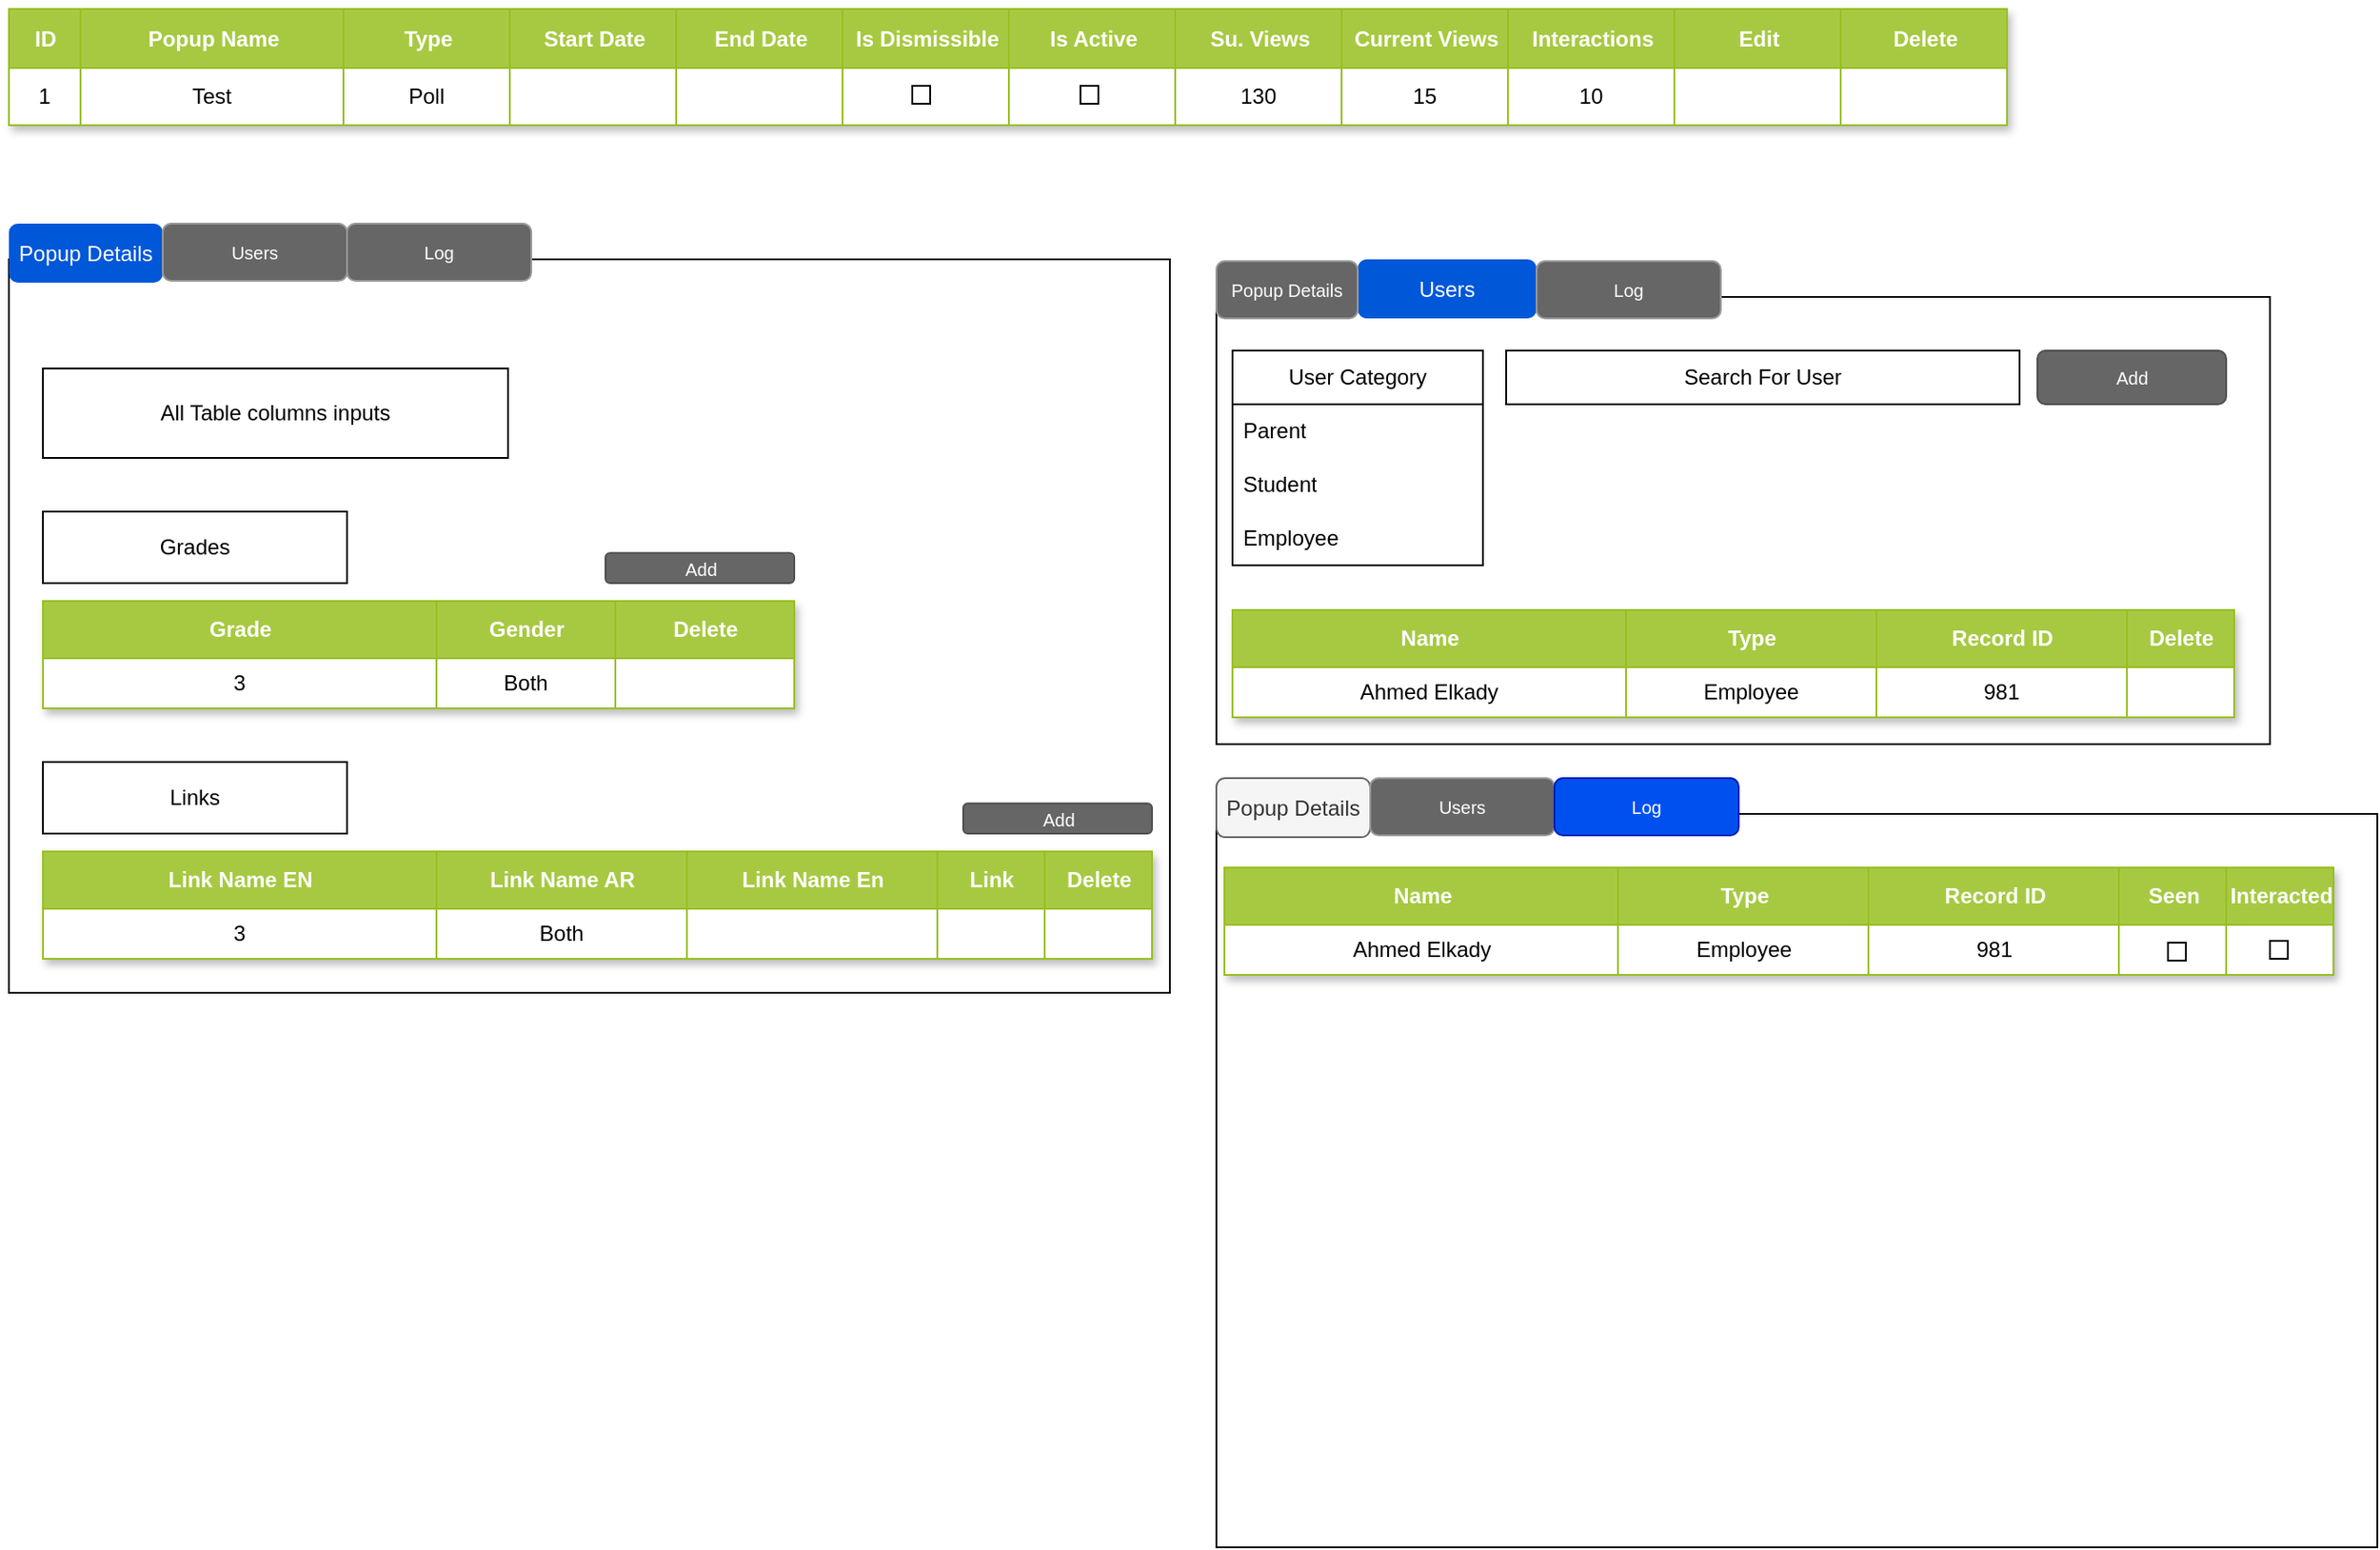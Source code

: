<mxfile version="21.3.2" type="github">
  <diagram name="Page-1" id="TvVP--hTTZ7JS1iYv5z9">
    <mxGraphModel dx="1195" dy="1757" grid="1" gridSize="10" guides="1" tooltips="1" connect="1" arrows="1" fold="1" page="1" pageScale="1" pageWidth="850" pageHeight="1100" math="0" shadow="0">
      <root>
        <mxCell id="0" />
        <mxCell id="1" parent="0" />
        <mxCell id="BhC0ykpDN5b_gu4P3pER-1" value="Assets" style="childLayout=tableLayout;recursiveResize=0;strokeColor=#98bf21;fillColor=#A7C942;shadow=1;" vertex="1" parent="1">
          <mxGeometry x="11" y="-770" width="1117" height="65" as="geometry" />
        </mxCell>
        <mxCell id="BhC0ykpDN5b_gu4P3pER-2" style="shape=tableRow;horizontal=0;startSize=0;swimlaneHead=0;swimlaneBody=0;top=0;left=0;bottom=0;right=0;dropTarget=0;collapsible=0;recursiveResize=0;expand=0;fontStyle=0;strokeColor=inherit;fillColor=#ffffff;" vertex="1" parent="BhC0ykpDN5b_gu4P3pER-1">
          <mxGeometry width="1117" height="33" as="geometry" />
        </mxCell>
        <mxCell id="BhC0ykpDN5b_gu4P3pER-3" value="ID" style="connectable=0;recursiveResize=0;strokeColor=inherit;fillColor=#A7C942;align=center;fontStyle=1;fontColor=#FFFFFF;html=1;" vertex="1" parent="BhC0ykpDN5b_gu4P3pER-2">
          <mxGeometry width="40" height="33" as="geometry">
            <mxRectangle width="40" height="33" as="alternateBounds" />
          </mxGeometry>
        </mxCell>
        <mxCell id="BhC0ykpDN5b_gu4P3pER-4" value="Popup Name" style="connectable=0;recursiveResize=0;strokeColor=inherit;fillColor=#A7C942;align=center;fontStyle=1;fontColor=#FFFFFF;html=1;" vertex="1" parent="BhC0ykpDN5b_gu4P3pER-2">
          <mxGeometry x="40" width="147" height="33" as="geometry">
            <mxRectangle width="147" height="33" as="alternateBounds" />
          </mxGeometry>
        </mxCell>
        <mxCell id="BhC0ykpDN5b_gu4P3pER-5" value="Type" style="connectable=0;recursiveResize=0;strokeColor=inherit;fillColor=#A7C942;align=center;fontStyle=1;fontColor=#FFFFFF;html=1;" vertex="1" parent="BhC0ykpDN5b_gu4P3pER-2">
          <mxGeometry x="187" width="93" height="33" as="geometry">
            <mxRectangle width="93" height="33" as="alternateBounds" />
          </mxGeometry>
        </mxCell>
        <mxCell id="BhC0ykpDN5b_gu4P3pER-22" value="Start Date" style="connectable=0;recursiveResize=0;strokeColor=inherit;fillColor=#A7C942;align=center;fontStyle=1;fontColor=#FFFFFF;html=1;" vertex="1" parent="BhC0ykpDN5b_gu4P3pER-2">
          <mxGeometry x="280" width="93" height="33" as="geometry">
            <mxRectangle width="93" height="33" as="alternateBounds" />
          </mxGeometry>
        </mxCell>
        <mxCell id="BhC0ykpDN5b_gu4P3pER-27" value="End Date" style="connectable=0;recursiveResize=0;strokeColor=inherit;fillColor=#A7C942;align=center;fontStyle=1;fontColor=#FFFFFF;html=1;" vertex="1" parent="BhC0ykpDN5b_gu4P3pER-2">
          <mxGeometry x="373" width="93" height="33" as="geometry">
            <mxRectangle width="93" height="33" as="alternateBounds" />
          </mxGeometry>
        </mxCell>
        <mxCell id="BhC0ykpDN5b_gu4P3pER-32" value="Is Dismissible" style="connectable=0;recursiveResize=0;strokeColor=inherit;fillColor=#A7C942;align=center;fontStyle=1;fontColor=#FFFFFF;html=1;" vertex="1" parent="BhC0ykpDN5b_gu4P3pER-2">
          <mxGeometry x="466" width="93" height="33" as="geometry">
            <mxRectangle width="93" height="33" as="alternateBounds" />
          </mxGeometry>
        </mxCell>
        <mxCell id="BhC0ykpDN5b_gu4P3pER-37" value="Is Active" style="connectable=0;recursiveResize=0;strokeColor=inherit;fillColor=#A7C942;align=center;fontStyle=1;fontColor=#FFFFFF;html=1;" vertex="1" parent="BhC0ykpDN5b_gu4P3pER-2">
          <mxGeometry x="559" width="93" height="33" as="geometry">
            <mxRectangle width="93" height="33" as="alternateBounds" />
          </mxGeometry>
        </mxCell>
        <mxCell id="BhC0ykpDN5b_gu4P3pER-50" value="Su. Views" style="connectable=0;recursiveResize=0;strokeColor=inherit;fillColor=#A7C942;align=center;fontStyle=1;fontColor=#FFFFFF;html=1;" vertex="1" parent="BhC0ykpDN5b_gu4P3pER-2">
          <mxGeometry x="652" width="93" height="33" as="geometry">
            <mxRectangle width="93" height="33" as="alternateBounds" />
          </mxGeometry>
        </mxCell>
        <mxCell id="BhC0ykpDN5b_gu4P3pER-46" value="Current Views" style="connectable=0;recursiveResize=0;strokeColor=inherit;fillColor=#A7C942;align=center;fontStyle=1;fontColor=#FFFFFF;html=1;" vertex="1" parent="BhC0ykpDN5b_gu4P3pER-2">
          <mxGeometry x="745" width="93" height="33" as="geometry">
            <mxRectangle width="93" height="33" as="alternateBounds" />
          </mxGeometry>
        </mxCell>
        <mxCell id="BhC0ykpDN5b_gu4P3pER-48" value="Interactions" style="connectable=0;recursiveResize=0;strokeColor=inherit;fillColor=#A7C942;align=center;fontStyle=1;fontColor=#FFFFFF;html=1;" vertex="1" parent="BhC0ykpDN5b_gu4P3pER-2">
          <mxGeometry x="838" width="93" height="33" as="geometry">
            <mxRectangle width="93" height="33" as="alternateBounds" />
          </mxGeometry>
        </mxCell>
        <mxCell id="BhC0ykpDN5b_gu4P3pER-77" value="Edit" style="connectable=0;recursiveResize=0;strokeColor=inherit;fillColor=#A7C942;align=center;fontStyle=1;fontColor=#FFFFFF;html=1;" vertex="1" parent="BhC0ykpDN5b_gu4P3pER-2">
          <mxGeometry x="931" width="93" height="33" as="geometry">
            <mxRectangle width="93" height="33" as="alternateBounds" />
          </mxGeometry>
        </mxCell>
        <mxCell id="BhC0ykpDN5b_gu4P3pER-79" value="Delete" style="connectable=0;recursiveResize=0;strokeColor=inherit;fillColor=#A7C942;align=center;fontStyle=1;fontColor=#FFFFFF;html=1;" vertex="1" parent="BhC0ykpDN5b_gu4P3pER-2">
          <mxGeometry x="1024" width="93" height="33" as="geometry">
            <mxRectangle width="93" height="33" as="alternateBounds" />
          </mxGeometry>
        </mxCell>
        <mxCell id="BhC0ykpDN5b_gu4P3pER-6" value="" style="shape=tableRow;horizontal=0;startSize=0;swimlaneHead=0;swimlaneBody=0;top=0;left=0;bottom=0;right=0;dropTarget=0;collapsible=0;recursiveResize=0;expand=0;fontStyle=0;strokeColor=inherit;fillColor=#ffffff;" vertex="1" parent="BhC0ykpDN5b_gu4P3pER-1">
          <mxGeometry y="33" width="1117" height="32" as="geometry" />
        </mxCell>
        <mxCell id="BhC0ykpDN5b_gu4P3pER-7" value="1" style="connectable=0;recursiveResize=0;strokeColor=inherit;fillColor=inherit;align=center;whiteSpace=wrap;html=1;" vertex="1" parent="BhC0ykpDN5b_gu4P3pER-6">
          <mxGeometry width="40" height="32" as="geometry">
            <mxRectangle width="40" height="32" as="alternateBounds" />
          </mxGeometry>
        </mxCell>
        <mxCell id="BhC0ykpDN5b_gu4P3pER-8" value="Test" style="connectable=0;recursiveResize=0;strokeColor=inherit;fillColor=inherit;align=center;whiteSpace=wrap;html=1;" vertex="1" parent="BhC0ykpDN5b_gu4P3pER-6">
          <mxGeometry x="40" width="147" height="32" as="geometry">
            <mxRectangle width="147" height="32" as="alternateBounds" />
          </mxGeometry>
        </mxCell>
        <mxCell id="BhC0ykpDN5b_gu4P3pER-9" value="Poll" style="connectable=0;recursiveResize=0;strokeColor=inherit;fillColor=inherit;align=center;whiteSpace=wrap;html=1;" vertex="1" parent="BhC0ykpDN5b_gu4P3pER-6">
          <mxGeometry x="187" width="93" height="32" as="geometry">
            <mxRectangle width="93" height="32" as="alternateBounds" />
          </mxGeometry>
        </mxCell>
        <mxCell id="BhC0ykpDN5b_gu4P3pER-23" style="connectable=0;recursiveResize=0;strokeColor=inherit;fillColor=inherit;align=center;whiteSpace=wrap;html=1;" vertex="1" parent="BhC0ykpDN5b_gu4P3pER-6">
          <mxGeometry x="280" width="93" height="32" as="geometry">
            <mxRectangle width="93" height="32" as="alternateBounds" />
          </mxGeometry>
        </mxCell>
        <mxCell id="BhC0ykpDN5b_gu4P3pER-28" style="connectable=0;recursiveResize=0;strokeColor=inherit;fillColor=inherit;align=center;whiteSpace=wrap;html=1;" vertex="1" parent="BhC0ykpDN5b_gu4P3pER-6">
          <mxGeometry x="373" width="93" height="32" as="geometry">
            <mxRectangle width="93" height="32" as="alternateBounds" />
          </mxGeometry>
        </mxCell>
        <mxCell id="BhC0ykpDN5b_gu4P3pER-33" style="connectable=0;recursiveResize=0;strokeColor=inherit;fillColor=inherit;align=center;whiteSpace=wrap;html=1;" vertex="1" parent="BhC0ykpDN5b_gu4P3pER-6">
          <mxGeometry x="466" width="93" height="32" as="geometry">
            <mxRectangle width="93" height="32" as="alternateBounds" />
          </mxGeometry>
        </mxCell>
        <mxCell id="BhC0ykpDN5b_gu4P3pER-38" style="connectable=0;recursiveResize=0;strokeColor=inherit;fillColor=inherit;align=center;whiteSpace=wrap;html=1;" vertex="1" parent="BhC0ykpDN5b_gu4P3pER-6">
          <mxGeometry x="559" width="93" height="32" as="geometry">
            <mxRectangle width="93" height="32" as="alternateBounds" />
          </mxGeometry>
        </mxCell>
        <mxCell id="BhC0ykpDN5b_gu4P3pER-51" value="130" style="connectable=0;recursiveResize=0;strokeColor=inherit;fillColor=inherit;align=center;whiteSpace=wrap;html=1;" vertex="1" parent="BhC0ykpDN5b_gu4P3pER-6">
          <mxGeometry x="652" width="93" height="32" as="geometry">
            <mxRectangle width="93" height="32" as="alternateBounds" />
          </mxGeometry>
        </mxCell>
        <mxCell id="BhC0ykpDN5b_gu4P3pER-47" value="15" style="connectable=0;recursiveResize=0;strokeColor=inherit;fillColor=inherit;align=center;whiteSpace=wrap;html=1;" vertex="1" parent="BhC0ykpDN5b_gu4P3pER-6">
          <mxGeometry x="745" width="93" height="32" as="geometry">
            <mxRectangle width="93" height="32" as="alternateBounds" />
          </mxGeometry>
        </mxCell>
        <mxCell id="BhC0ykpDN5b_gu4P3pER-49" value="10" style="connectable=0;recursiveResize=0;strokeColor=inherit;fillColor=inherit;align=center;whiteSpace=wrap;html=1;" vertex="1" parent="BhC0ykpDN5b_gu4P3pER-6">
          <mxGeometry x="838" width="93" height="32" as="geometry">
            <mxRectangle width="93" height="32" as="alternateBounds" />
          </mxGeometry>
        </mxCell>
        <mxCell id="BhC0ykpDN5b_gu4P3pER-78" style="connectable=0;recursiveResize=0;strokeColor=inherit;fillColor=inherit;align=center;whiteSpace=wrap;html=1;" vertex="1" parent="BhC0ykpDN5b_gu4P3pER-6">
          <mxGeometry x="931" width="93" height="32" as="geometry">
            <mxRectangle width="93" height="32" as="alternateBounds" />
          </mxGeometry>
        </mxCell>
        <mxCell id="BhC0ykpDN5b_gu4P3pER-80" style="connectable=0;recursiveResize=0;strokeColor=inherit;fillColor=inherit;align=center;whiteSpace=wrap;html=1;" vertex="1" parent="BhC0ykpDN5b_gu4P3pER-6">
          <mxGeometry x="1024" width="93" height="32" as="geometry">
            <mxRectangle width="93" height="32" as="alternateBounds" />
          </mxGeometry>
        </mxCell>
        <mxCell id="BhC0ykpDN5b_gu4P3pER-42" value="" style="whiteSpace=wrap;html=1;aspect=fixed;" vertex="1" parent="1">
          <mxGeometry x="610" y="-727" width="10" height="10" as="geometry" />
        </mxCell>
        <mxCell id="BhC0ykpDN5b_gu4P3pER-43" value="" style="whiteSpace=wrap;html=1;aspect=fixed;" vertex="1" parent="1">
          <mxGeometry x="516" y="-727" width="10" height="10" as="geometry" />
        </mxCell>
        <mxCell id="BhC0ykpDN5b_gu4P3pER-52" value="" style="rounded=0;whiteSpace=wrap;html=1;" vertex="1" parent="1">
          <mxGeometry x="11" y="-630" width="649" height="410" as="geometry" />
        </mxCell>
        <mxCell id="BhC0ykpDN5b_gu4P3pER-53" value="All Table columns inputs" style="rounded=0;whiteSpace=wrap;html=1;" vertex="1" parent="1">
          <mxGeometry x="30" y="-569" width="260" height="50" as="geometry" />
        </mxCell>
        <mxCell id="BhC0ykpDN5b_gu4P3pER-54" value="Assets" style="childLayout=tableLayout;recursiveResize=0;strokeColor=#98bf21;fillColor=#A7C942;shadow=1;" vertex="1" parent="1">
          <mxGeometry x="30" y="-439" width="420" height="60" as="geometry" />
        </mxCell>
        <mxCell id="BhC0ykpDN5b_gu4P3pER-55" style="shape=tableRow;horizontal=0;startSize=0;swimlaneHead=0;swimlaneBody=0;top=0;left=0;bottom=0;right=0;dropTarget=0;collapsible=0;recursiveResize=0;expand=0;fontStyle=0;strokeColor=inherit;fillColor=#ffffff;" vertex="1" parent="BhC0ykpDN5b_gu4P3pER-54">
          <mxGeometry width="420" height="32" as="geometry" />
        </mxCell>
        <mxCell id="BhC0ykpDN5b_gu4P3pER-56" value="Grade" style="connectable=0;recursiveResize=0;strokeColor=inherit;fillColor=#A7C942;align=center;fontStyle=1;fontColor=#FFFFFF;html=1;" vertex="1" parent="BhC0ykpDN5b_gu4P3pER-55">
          <mxGeometry width="220" height="32" as="geometry">
            <mxRectangle width="220" height="32" as="alternateBounds" />
          </mxGeometry>
        </mxCell>
        <mxCell id="BhC0ykpDN5b_gu4P3pER-57" value="Gender" style="connectable=0;recursiveResize=0;strokeColor=inherit;fillColor=#A7C942;align=center;fontStyle=1;fontColor=#FFFFFF;html=1;" vertex="1" parent="BhC0ykpDN5b_gu4P3pER-55">
          <mxGeometry x="220" width="100" height="32" as="geometry">
            <mxRectangle width="100" height="32" as="alternateBounds" />
          </mxGeometry>
        </mxCell>
        <mxCell id="BhC0ykpDN5b_gu4P3pER-81" value="Delete" style="connectable=0;recursiveResize=0;strokeColor=inherit;fillColor=#A7C942;align=center;fontStyle=1;fontColor=#FFFFFF;html=1;" vertex="1" parent="BhC0ykpDN5b_gu4P3pER-55">
          <mxGeometry x="320" width="100" height="32" as="geometry">
            <mxRectangle width="100" height="32" as="alternateBounds" />
          </mxGeometry>
        </mxCell>
        <mxCell id="BhC0ykpDN5b_gu4P3pER-59" value="" style="shape=tableRow;horizontal=0;startSize=0;swimlaneHead=0;swimlaneBody=0;top=0;left=0;bottom=0;right=0;dropTarget=0;collapsible=0;recursiveResize=0;expand=0;fontStyle=0;strokeColor=inherit;fillColor=#ffffff;" vertex="1" parent="BhC0ykpDN5b_gu4P3pER-54">
          <mxGeometry y="32" width="420" height="28" as="geometry" />
        </mxCell>
        <mxCell id="BhC0ykpDN5b_gu4P3pER-60" value="3" style="connectable=0;recursiveResize=0;strokeColor=inherit;fillColor=inherit;align=center;whiteSpace=wrap;html=1;" vertex="1" parent="BhC0ykpDN5b_gu4P3pER-59">
          <mxGeometry width="220" height="28" as="geometry">
            <mxRectangle width="220" height="28" as="alternateBounds" />
          </mxGeometry>
        </mxCell>
        <mxCell id="BhC0ykpDN5b_gu4P3pER-61" value="Both" style="connectable=0;recursiveResize=0;strokeColor=inherit;fillColor=inherit;align=center;whiteSpace=wrap;html=1;" vertex="1" parent="BhC0ykpDN5b_gu4P3pER-59">
          <mxGeometry x="220" width="100" height="28" as="geometry">
            <mxRectangle width="100" height="28" as="alternateBounds" />
          </mxGeometry>
        </mxCell>
        <mxCell id="BhC0ykpDN5b_gu4P3pER-82" style="connectable=0;recursiveResize=0;strokeColor=inherit;fillColor=inherit;align=center;whiteSpace=wrap;html=1;" vertex="1" parent="BhC0ykpDN5b_gu4P3pER-59">
          <mxGeometry x="320" width="100" height="28" as="geometry">
            <mxRectangle width="100" height="28" as="alternateBounds" />
          </mxGeometry>
        </mxCell>
        <mxCell id="BhC0ykpDN5b_gu4P3pER-75" value="Grades" style="rounded=0;whiteSpace=wrap;html=1;" vertex="1" parent="1">
          <mxGeometry x="30" y="-489" width="170" height="40" as="geometry" />
        </mxCell>
        <mxCell id="BhC0ykpDN5b_gu4P3pER-76" value="Add" style="rounded=1;html=1;shadow=0;dashed=0;whiteSpace=wrap;fontSize=10;fillColor=#666666;align=center;strokeColor=#4D4D4D;fontColor=#ffffff;" vertex="1" parent="1">
          <mxGeometry x="344.5" y="-465.88" width="105.5" height="16.88" as="geometry" />
        </mxCell>
        <mxCell id="BhC0ykpDN5b_gu4P3pER-83" value="Links" style="rounded=0;whiteSpace=wrap;html=1;" vertex="1" parent="1">
          <mxGeometry x="30" y="-349" width="170" height="40" as="geometry" />
        </mxCell>
        <mxCell id="BhC0ykpDN5b_gu4P3pER-85" value="Assets" style="childLayout=tableLayout;recursiveResize=0;strokeColor=#98bf21;fillColor=#A7C942;shadow=1;" vertex="1" parent="1">
          <mxGeometry x="30" y="-299" width="620" height="60" as="geometry" />
        </mxCell>
        <mxCell id="BhC0ykpDN5b_gu4P3pER-86" style="shape=tableRow;horizontal=0;startSize=0;swimlaneHead=0;swimlaneBody=0;top=0;left=0;bottom=0;right=0;dropTarget=0;collapsible=0;recursiveResize=0;expand=0;fontStyle=0;strokeColor=inherit;fillColor=#ffffff;" vertex="1" parent="BhC0ykpDN5b_gu4P3pER-85">
          <mxGeometry width="620" height="32" as="geometry" />
        </mxCell>
        <mxCell id="BhC0ykpDN5b_gu4P3pER-87" value="Link Name EN" style="connectable=0;recursiveResize=0;strokeColor=inherit;fillColor=#A7C942;align=center;fontStyle=1;fontColor=#FFFFFF;html=1;" vertex="1" parent="BhC0ykpDN5b_gu4P3pER-86">
          <mxGeometry width="220" height="32" as="geometry">
            <mxRectangle width="220" height="32" as="alternateBounds" />
          </mxGeometry>
        </mxCell>
        <mxCell id="BhC0ykpDN5b_gu4P3pER-88" value="Link Name AR" style="connectable=0;recursiveResize=0;strokeColor=inherit;fillColor=#A7C942;align=center;fontStyle=1;fontColor=#FFFFFF;html=1;" vertex="1" parent="BhC0ykpDN5b_gu4P3pER-86">
          <mxGeometry x="220" width="140" height="32" as="geometry">
            <mxRectangle width="140" height="32" as="alternateBounds" />
          </mxGeometry>
        </mxCell>
        <mxCell id="BhC0ykpDN5b_gu4P3pER-95" value="Link Name En" style="connectable=0;recursiveResize=0;strokeColor=inherit;fillColor=#A7C942;align=center;fontStyle=1;fontColor=#FFFFFF;html=1;" vertex="1" parent="BhC0ykpDN5b_gu4P3pER-86">
          <mxGeometry x="360" width="140" height="32" as="geometry">
            <mxRectangle width="140" height="32" as="alternateBounds" />
          </mxGeometry>
        </mxCell>
        <mxCell id="BhC0ykpDN5b_gu4P3pER-89" value="Link" style="connectable=0;recursiveResize=0;strokeColor=inherit;fillColor=#A7C942;align=center;fontStyle=1;fontColor=#FFFFFF;html=1;" vertex="1" parent="BhC0ykpDN5b_gu4P3pER-86">
          <mxGeometry x="500" width="60" height="32" as="geometry">
            <mxRectangle width="60" height="32" as="alternateBounds" />
          </mxGeometry>
        </mxCell>
        <mxCell id="BhC0ykpDN5b_gu4P3pER-102" value="Delete" style="connectable=0;recursiveResize=0;strokeColor=inherit;fillColor=#A7C942;align=center;fontStyle=1;fontColor=#FFFFFF;html=1;" vertex="1" parent="BhC0ykpDN5b_gu4P3pER-86">
          <mxGeometry x="560" width="60" height="32" as="geometry">
            <mxRectangle width="60" height="32" as="alternateBounds" />
          </mxGeometry>
        </mxCell>
        <mxCell id="BhC0ykpDN5b_gu4P3pER-90" value="" style="shape=tableRow;horizontal=0;startSize=0;swimlaneHead=0;swimlaneBody=0;top=0;left=0;bottom=0;right=0;dropTarget=0;collapsible=0;recursiveResize=0;expand=0;fontStyle=0;strokeColor=inherit;fillColor=#ffffff;" vertex="1" parent="BhC0ykpDN5b_gu4P3pER-85">
          <mxGeometry y="32" width="620" height="28" as="geometry" />
        </mxCell>
        <mxCell id="BhC0ykpDN5b_gu4P3pER-91" value="3" style="connectable=0;recursiveResize=0;strokeColor=inherit;fillColor=inherit;align=center;whiteSpace=wrap;html=1;" vertex="1" parent="BhC0ykpDN5b_gu4P3pER-90">
          <mxGeometry width="220" height="28" as="geometry">
            <mxRectangle width="220" height="28" as="alternateBounds" />
          </mxGeometry>
        </mxCell>
        <mxCell id="BhC0ykpDN5b_gu4P3pER-92" value="Both" style="connectable=0;recursiveResize=0;strokeColor=inherit;fillColor=inherit;align=center;whiteSpace=wrap;html=1;" vertex="1" parent="BhC0ykpDN5b_gu4P3pER-90">
          <mxGeometry x="220" width="140" height="28" as="geometry">
            <mxRectangle width="140" height="28" as="alternateBounds" />
          </mxGeometry>
        </mxCell>
        <mxCell id="BhC0ykpDN5b_gu4P3pER-96" style="connectable=0;recursiveResize=0;strokeColor=inherit;fillColor=inherit;align=center;whiteSpace=wrap;html=1;" vertex="1" parent="BhC0ykpDN5b_gu4P3pER-90">
          <mxGeometry x="360" width="140" height="28" as="geometry">
            <mxRectangle width="140" height="28" as="alternateBounds" />
          </mxGeometry>
        </mxCell>
        <mxCell id="BhC0ykpDN5b_gu4P3pER-93" style="connectable=0;recursiveResize=0;strokeColor=inherit;fillColor=inherit;align=center;whiteSpace=wrap;html=1;" vertex="1" parent="BhC0ykpDN5b_gu4P3pER-90">
          <mxGeometry x="500" width="60" height="28" as="geometry">
            <mxRectangle width="60" height="28" as="alternateBounds" />
          </mxGeometry>
        </mxCell>
        <mxCell id="BhC0ykpDN5b_gu4P3pER-103" style="connectable=0;recursiveResize=0;strokeColor=inherit;fillColor=inherit;align=center;whiteSpace=wrap;html=1;" vertex="1" parent="BhC0ykpDN5b_gu4P3pER-90">
          <mxGeometry x="560" width="60" height="28" as="geometry">
            <mxRectangle width="60" height="28" as="alternateBounds" />
          </mxGeometry>
        </mxCell>
        <mxCell id="BhC0ykpDN5b_gu4P3pER-94" value="Add" style="rounded=1;html=1;shadow=0;dashed=0;whiteSpace=wrap;fontSize=10;fillColor=#666666;align=center;strokeColor=#4D4D4D;fontColor=#ffffff;" vertex="1" parent="1">
          <mxGeometry x="544.5" y="-325.88" width="105.5" height="16.88" as="geometry" />
        </mxCell>
        <mxCell id="BhC0ykpDN5b_gu4P3pER-97" value="Popup Details" style="rounded=1;fillColor=#0057D8;strokeColor=none;html=1;whiteSpace=wrap;fontColor=#ffffff;align=center;verticalAlign=middle;fontStyle=0;fontSize=12;sketch=0;" vertex="1" parent="1">
          <mxGeometry x="11" y="-650" width="86" height="33" as="geometry" />
        </mxCell>
        <mxCell id="BhC0ykpDN5b_gu4P3pER-98" value="Users" style="rounded=1;html=1;shadow=0;dashed=0;whiteSpace=wrap;fontSize=10;fillColor=#666666;align=center;strokeColor=#999999;fontColor=#ffffff;" vertex="1" parent="1">
          <mxGeometry x="97" y="-650" width="103" height="32" as="geometry" />
        </mxCell>
        <mxCell id="BhC0ykpDN5b_gu4P3pER-99" value="Log" style="rounded=1;html=1;shadow=0;dashed=0;whiteSpace=wrap;fontSize=10;fillColor=#666666;align=center;strokeColor=#999999;fontColor=#ffffff;" vertex="1" parent="1">
          <mxGeometry x="200" y="-650" width="103" height="32" as="geometry" />
        </mxCell>
        <mxCell id="BhC0ykpDN5b_gu4P3pER-104" value="" style="rounded=0;whiteSpace=wrap;html=1;" vertex="1" parent="1">
          <mxGeometry x="686" y="-609" width="589" height="250" as="geometry" />
        </mxCell>
        <mxCell id="BhC0ykpDN5b_gu4P3pER-105" value="Users" style="rounded=1;fillColor=#0057D8;strokeColor=none;html=1;whiteSpace=wrap;fontColor=#ffffff;align=center;verticalAlign=middle;fontStyle=0;fontSize=12;sketch=0;" vertex="1" parent="1">
          <mxGeometry x="765" y="-630" width="100" height="33" as="geometry" />
        </mxCell>
        <mxCell id="BhC0ykpDN5b_gu4P3pER-106" value="Popup Details" style="rounded=1;html=1;shadow=0;dashed=0;whiteSpace=wrap;fontSize=10;fillColor=#666666;align=center;strokeColor=#999999;fontColor=#ffffff;" vertex="1" parent="1">
          <mxGeometry x="686" y="-629" width="79" height="32" as="geometry" />
        </mxCell>
        <mxCell id="BhC0ykpDN5b_gu4P3pER-107" value="Log" style="rounded=1;html=1;shadow=0;dashed=0;whiteSpace=wrap;fontSize=10;fillColor=#666666;align=center;strokeColor=#999999;fontColor=#ffffff;" vertex="1" parent="1">
          <mxGeometry x="865" y="-629" width="103" height="32" as="geometry" />
        </mxCell>
        <mxCell id="BhC0ykpDN5b_gu4P3pER-108" value="User Category" style="swimlane;fontStyle=0;childLayout=stackLayout;horizontal=1;startSize=30;horizontalStack=0;resizeParent=1;resizeParentMax=0;resizeLast=0;collapsible=1;marginBottom=0;whiteSpace=wrap;html=1;" vertex="1" parent="1">
          <mxGeometry x="695" y="-579" width="140" height="120" as="geometry" />
        </mxCell>
        <mxCell id="BhC0ykpDN5b_gu4P3pER-109" value="Parent" style="text;strokeColor=none;fillColor=none;align=left;verticalAlign=middle;spacingLeft=4;spacingRight=4;overflow=hidden;points=[[0,0.5],[1,0.5]];portConstraint=eastwest;rotatable=0;whiteSpace=wrap;html=1;" vertex="1" parent="BhC0ykpDN5b_gu4P3pER-108">
          <mxGeometry y="30" width="140" height="30" as="geometry" />
        </mxCell>
        <mxCell id="BhC0ykpDN5b_gu4P3pER-110" value="Student" style="text;strokeColor=none;fillColor=none;align=left;verticalAlign=middle;spacingLeft=4;spacingRight=4;overflow=hidden;points=[[0,0.5],[1,0.5]];portConstraint=eastwest;rotatable=0;whiteSpace=wrap;html=1;" vertex="1" parent="BhC0ykpDN5b_gu4P3pER-108">
          <mxGeometry y="60" width="140" height="30" as="geometry" />
        </mxCell>
        <mxCell id="BhC0ykpDN5b_gu4P3pER-111" value="Employee" style="text;strokeColor=none;fillColor=none;align=left;verticalAlign=middle;spacingLeft=4;spacingRight=4;overflow=hidden;points=[[0,0.5],[1,0.5]];portConstraint=eastwest;rotatable=0;whiteSpace=wrap;html=1;" vertex="1" parent="BhC0ykpDN5b_gu4P3pER-108">
          <mxGeometry y="90" width="140" height="30" as="geometry" />
        </mxCell>
        <mxCell id="BhC0ykpDN5b_gu4P3pER-112" value="Assets" style="childLayout=tableLayout;recursiveResize=0;strokeColor=#98bf21;fillColor=#A7C942;shadow=1;" vertex="1" parent="1">
          <mxGeometry x="695" y="-434" width="560" height="60" as="geometry" />
        </mxCell>
        <mxCell id="BhC0ykpDN5b_gu4P3pER-113" style="shape=tableRow;horizontal=0;startSize=0;swimlaneHead=0;swimlaneBody=0;top=0;left=0;bottom=0;right=0;dropTarget=0;collapsible=0;recursiveResize=0;expand=0;fontStyle=0;strokeColor=inherit;fillColor=#ffffff;" vertex="1" parent="BhC0ykpDN5b_gu4P3pER-112">
          <mxGeometry width="560" height="32" as="geometry" />
        </mxCell>
        <mxCell id="BhC0ykpDN5b_gu4P3pER-114" value="Name" style="connectable=0;recursiveResize=0;strokeColor=inherit;fillColor=#A7C942;align=center;fontStyle=1;fontColor=#FFFFFF;html=1;" vertex="1" parent="BhC0ykpDN5b_gu4P3pER-113">
          <mxGeometry width="220" height="32" as="geometry">
            <mxRectangle width="220" height="32" as="alternateBounds" />
          </mxGeometry>
        </mxCell>
        <mxCell id="BhC0ykpDN5b_gu4P3pER-115" value="Type" style="connectable=0;recursiveResize=0;strokeColor=inherit;fillColor=#A7C942;align=center;fontStyle=1;fontColor=#FFFFFF;html=1;" vertex="1" parent="BhC0ykpDN5b_gu4P3pER-113">
          <mxGeometry x="220" width="140" height="32" as="geometry">
            <mxRectangle width="140" height="32" as="alternateBounds" />
          </mxGeometry>
        </mxCell>
        <mxCell id="BhC0ykpDN5b_gu4P3pER-116" value="Record ID" style="connectable=0;recursiveResize=0;strokeColor=inherit;fillColor=#A7C942;align=center;fontStyle=1;fontColor=#FFFFFF;html=1;" vertex="1" parent="BhC0ykpDN5b_gu4P3pER-113">
          <mxGeometry x="360" width="140" height="32" as="geometry">
            <mxRectangle width="140" height="32" as="alternateBounds" />
          </mxGeometry>
        </mxCell>
        <mxCell id="BhC0ykpDN5b_gu4P3pER-118" value="Delete" style="connectable=0;recursiveResize=0;strokeColor=inherit;fillColor=#A7C942;align=center;fontStyle=1;fontColor=#FFFFFF;html=1;" vertex="1" parent="BhC0ykpDN5b_gu4P3pER-113">
          <mxGeometry x="500" width="60" height="32" as="geometry">
            <mxRectangle width="60" height="32" as="alternateBounds" />
          </mxGeometry>
        </mxCell>
        <mxCell id="BhC0ykpDN5b_gu4P3pER-119" value="" style="shape=tableRow;horizontal=0;startSize=0;swimlaneHead=0;swimlaneBody=0;top=0;left=0;bottom=0;right=0;dropTarget=0;collapsible=0;recursiveResize=0;expand=0;fontStyle=0;strokeColor=inherit;fillColor=#ffffff;" vertex="1" parent="BhC0ykpDN5b_gu4P3pER-112">
          <mxGeometry y="32" width="560" height="28" as="geometry" />
        </mxCell>
        <mxCell id="BhC0ykpDN5b_gu4P3pER-120" value="Ahmed Elkady" style="connectable=0;recursiveResize=0;strokeColor=inherit;fillColor=inherit;align=center;whiteSpace=wrap;html=1;" vertex="1" parent="BhC0ykpDN5b_gu4P3pER-119">
          <mxGeometry width="220" height="28" as="geometry">
            <mxRectangle width="220" height="28" as="alternateBounds" />
          </mxGeometry>
        </mxCell>
        <mxCell id="BhC0ykpDN5b_gu4P3pER-121" value="Employee" style="connectable=0;recursiveResize=0;strokeColor=inherit;fillColor=inherit;align=center;whiteSpace=wrap;html=1;" vertex="1" parent="BhC0ykpDN5b_gu4P3pER-119">
          <mxGeometry x="220" width="140" height="28" as="geometry">
            <mxRectangle width="140" height="28" as="alternateBounds" />
          </mxGeometry>
        </mxCell>
        <mxCell id="BhC0ykpDN5b_gu4P3pER-122" value="981" style="connectable=0;recursiveResize=0;strokeColor=inherit;fillColor=inherit;align=center;whiteSpace=wrap;html=1;" vertex="1" parent="BhC0ykpDN5b_gu4P3pER-119">
          <mxGeometry x="360" width="140" height="28" as="geometry">
            <mxRectangle width="140" height="28" as="alternateBounds" />
          </mxGeometry>
        </mxCell>
        <mxCell id="BhC0ykpDN5b_gu4P3pER-124" style="connectable=0;recursiveResize=0;strokeColor=inherit;fillColor=inherit;align=center;whiteSpace=wrap;html=1;" vertex="1" parent="BhC0ykpDN5b_gu4P3pER-119">
          <mxGeometry x="500" width="60" height="28" as="geometry">
            <mxRectangle width="60" height="28" as="alternateBounds" />
          </mxGeometry>
        </mxCell>
        <mxCell id="BhC0ykpDN5b_gu4P3pER-125" value="Search For User" style="rounded=0;whiteSpace=wrap;html=1;" vertex="1" parent="1">
          <mxGeometry x="848" y="-579" width="287" height="30" as="geometry" />
        </mxCell>
        <mxCell id="BhC0ykpDN5b_gu4P3pER-126" value="Add" style="rounded=1;html=1;shadow=0;dashed=0;whiteSpace=wrap;fontSize=10;fillColor=#666666;align=center;strokeColor=#4D4D4D;fontColor=#ffffff;" vertex="1" parent="1">
          <mxGeometry x="1145" y="-579" width="105.5" height="30" as="geometry" />
        </mxCell>
        <mxCell id="BhC0ykpDN5b_gu4P3pER-149" value="" style="rounded=0;whiteSpace=wrap;html=1;" vertex="1" parent="1">
          <mxGeometry x="686" y="-320" width="649" height="410" as="geometry" />
        </mxCell>
        <mxCell id="BhC0ykpDN5b_gu4P3pER-177" value="Popup Details" style="rounded=1;fillColor=#f5f5f5;strokeColor=#666666;html=1;whiteSpace=wrap;fontColor=#333333;align=center;verticalAlign=middle;fontStyle=0;fontSize=12;sketch=0;" vertex="1" parent="1">
          <mxGeometry x="686" y="-340" width="86" height="33" as="geometry" />
        </mxCell>
        <mxCell id="BhC0ykpDN5b_gu4P3pER-178" value="Users" style="rounded=1;html=1;shadow=0;dashed=0;whiteSpace=wrap;fontSize=10;fillColor=#666666;align=center;strokeColor=#999999;fontColor=#ffffff;" vertex="1" parent="1">
          <mxGeometry x="772" y="-340" width="103" height="32" as="geometry" />
        </mxCell>
        <mxCell id="BhC0ykpDN5b_gu4P3pER-179" value="Log" style="rounded=1;html=1;shadow=0;dashed=0;whiteSpace=wrap;fontSize=10;fillColor=#0050ef;align=center;strokeColor=#001DBC;fontColor=#ffffff;" vertex="1" parent="1">
          <mxGeometry x="875" y="-340" width="103" height="32" as="geometry" />
        </mxCell>
        <mxCell id="BhC0ykpDN5b_gu4P3pER-180" value="Assets" style="childLayout=tableLayout;recursiveResize=0;strokeColor=#98bf21;fillColor=#A7C942;shadow=1;" vertex="1" parent="1">
          <mxGeometry x="690.5" y="-290" width="620" height="60" as="geometry" />
        </mxCell>
        <mxCell id="BhC0ykpDN5b_gu4P3pER-181" style="shape=tableRow;horizontal=0;startSize=0;swimlaneHead=0;swimlaneBody=0;top=0;left=0;bottom=0;right=0;dropTarget=0;collapsible=0;recursiveResize=0;expand=0;fontStyle=0;strokeColor=inherit;fillColor=#ffffff;" vertex="1" parent="BhC0ykpDN5b_gu4P3pER-180">
          <mxGeometry width="620" height="32" as="geometry" />
        </mxCell>
        <mxCell id="BhC0ykpDN5b_gu4P3pER-182" value="Name" style="connectable=0;recursiveResize=0;strokeColor=inherit;fillColor=#A7C942;align=center;fontStyle=1;fontColor=#FFFFFF;html=1;" vertex="1" parent="BhC0ykpDN5b_gu4P3pER-181">
          <mxGeometry width="220" height="32" as="geometry">
            <mxRectangle width="220" height="32" as="alternateBounds" />
          </mxGeometry>
        </mxCell>
        <mxCell id="BhC0ykpDN5b_gu4P3pER-183" value="Type" style="connectable=0;recursiveResize=0;strokeColor=inherit;fillColor=#A7C942;align=center;fontStyle=1;fontColor=#FFFFFF;html=1;" vertex="1" parent="BhC0ykpDN5b_gu4P3pER-181">
          <mxGeometry x="220" width="140" height="32" as="geometry">
            <mxRectangle width="140" height="32" as="alternateBounds" />
          </mxGeometry>
        </mxCell>
        <mxCell id="BhC0ykpDN5b_gu4P3pER-184" value="Record ID" style="connectable=0;recursiveResize=0;strokeColor=inherit;fillColor=#A7C942;align=center;fontStyle=1;fontColor=#FFFFFF;html=1;" vertex="1" parent="BhC0ykpDN5b_gu4P3pER-181">
          <mxGeometry x="360" width="140" height="32" as="geometry">
            <mxRectangle width="140" height="32" as="alternateBounds" />
          </mxGeometry>
        </mxCell>
        <mxCell id="BhC0ykpDN5b_gu4P3pER-185" value="Seen" style="connectable=0;recursiveResize=0;strokeColor=inherit;fillColor=#A7C942;align=center;fontStyle=1;fontColor=#FFFFFF;html=1;" vertex="1" parent="BhC0ykpDN5b_gu4P3pER-181">
          <mxGeometry x="500" width="60" height="32" as="geometry">
            <mxRectangle width="60" height="32" as="alternateBounds" />
          </mxGeometry>
        </mxCell>
        <mxCell id="BhC0ykpDN5b_gu4P3pER-192" value="Interacted" style="connectable=0;recursiveResize=0;strokeColor=inherit;fillColor=#A7C942;align=center;fontStyle=1;fontColor=#FFFFFF;html=1;" vertex="1" parent="BhC0ykpDN5b_gu4P3pER-181">
          <mxGeometry x="560" width="60" height="32" as="geometry">
            <mxRectangle width="60" height="32" as="alternateBounds" />
          </mxGeometry>
        </mxCell>
        <mxCell id="BhC0ykpDN5b_gu4P3pER-186" value="" style="shape=tableRow;horizontal=0;startSize=0;swimlaneHead=0;swimlaneBody=0;top=0;left=0;bottom=0;right=0;dropTarget=0;collapsible=0;recursiveResize=0;expand=0;fontStyle=0;strokeColor=inherit;fillColor=#ffffff;" vertex="1" parent="BhC0ykpDN5b_gu4P3pER-180">
          <mxGeometry y="32" width="620" height="28" as="geometry" />
        </mxCell>
        <mxCell id="BhC0ykpDN5b_gu4P3pER-187" value="Ahmed Elkady" style="connectable=0;recursiveResize=0;strokeColor=inherit;fillColor=inherit;align=center;whiteSpace=wrap;html=1;" vertex="1" parent="BhC0ykpDN5b_gu4P3pER-186">
          <mxGeometry width="220" height="28" as="geometry">
            <mxRectangle width="220" height="28" as="alternateBounds" />
          </mxGeometry>
        </mxCell>
        <mxCell id="BhC0ykpDN5b_gu4P3pER-188" value="Employee" style="connectable=0;recursiveResize=0;strokeColor=inherit;fillColor=inherit;align=center;whiteSpace=wrap;html=1;" vertex="1" parent="BhC0ykpDN5b_gu4P3pER-186">
          <mxGeometry x="220" width="140" height="28" as="geometry">
            <mxRectangle width="140" height="28" as="alternateBounds" />
          </mxGeometry>
        </mxCell>
        <mxCell id="BhC0ykpDN5b_gu4P3pER-189" value="981" style="connectable=0;recursiveResize=0;strokeColor=inherit;fillColor=inherit;align=center;whiteSpace=wrap;html=1;" vertex="1" parent="BhC0ykpDN5b_gu4P3pER-186">
          <mxGeometry x="360" width="140" height="28" as="geometry">
            <mxRectangle width="140" height="28" as="alternateBounds" />
          </mxGeometry>
        </mxCell>
        <mxCell id="BhC0ykpDN5b_gu4P3pER-190" style="connectable=0;recursiveResize=0;strokeColor=inherit;fillColor=inherit;align=center;whiteSpace=wrap;html=1;" vertex="1" parent="BhC0ykpDN5b_gu4P3pER-186">
          <mxGeometry x="500" width="60" height="28" as="geometry">
            <mxRectangle width="60" height="28" as="alternateBounds" />
          </mxGeometry>
        </mxCell>
        <mxCell id="BhC0ykpDN5b_gu4P3pER-193" style="connectable=0;recursiveResize=0;strokeColor=inherit;fillColor=inherit;align=center;whiteSpace=wrap;html=1;" vertex="1" parent="BhC0ykpDN5b_gu4P3pER-186">
          <mxGeometry x="560" width="60" height="28" as="geometry">
            <mxRectangle width="60" height="28" as="alternateBounds" />
          </mxGeometry>
        </mxCell>
        <mxCell id="BhC0ykpDN5b_gu4P3pER-191" value="" style="whiteSpace=wrap;html=1;aspect=fixed;" vertex="1" parent="1">
          <mxGeometry x="1218" y="-248" width="10" height="10" as="geometry" />
        </mxCell>
        <mxCell id="BhC0ykpDN5b_gu4P3pER-196" value="" style="whiteSpace=wrap;html=1;aspect=fixed;" vertex="1" parent="1">
          <mxGeometry x="1275" y="-249" width="10" height="10" as="geometry" />
        </mxCell>
      </root>
    </mxGraphModel>
  </diagram>
</mxfile>
